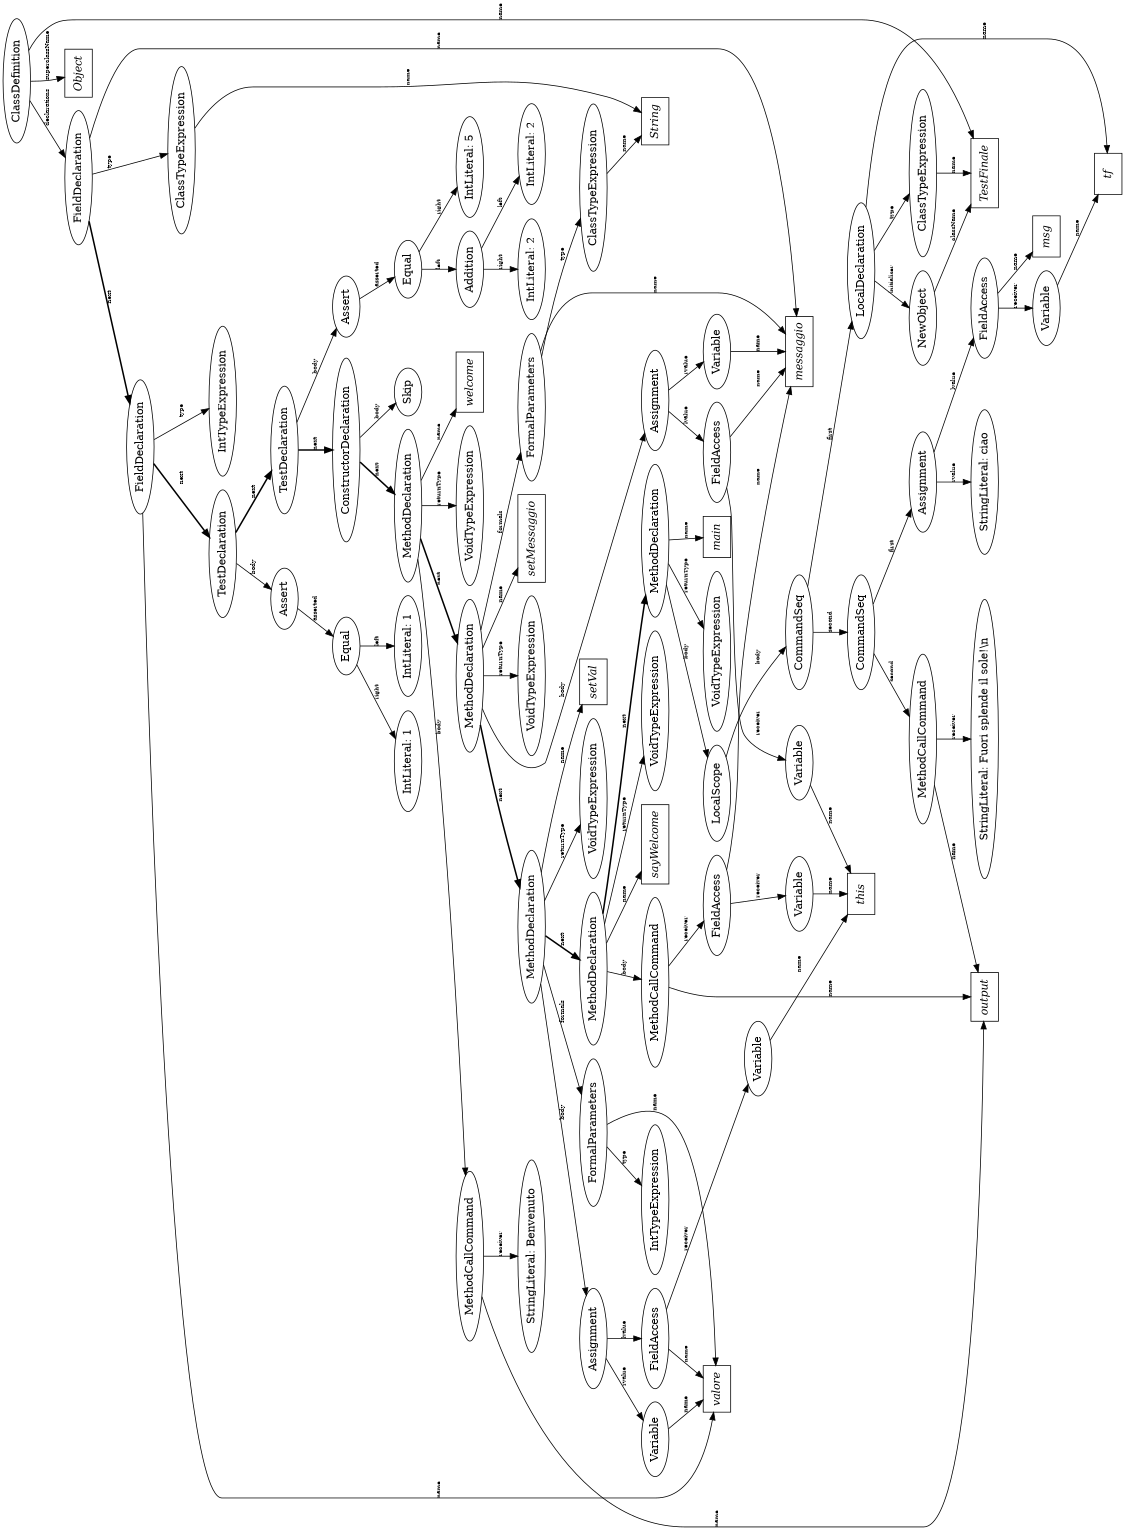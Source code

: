 digraph TestFinale {
size = "11,7.5";
rotate = 90
node57 [ label = "ClassDefinition"];
symbol_TestFinale [label = "TestFinale" fontname = "Times-Italic" shape = box]
node57 -> symbol_TestFinale [label = "name" fontsize = 8]
symbol_Object [label = "Object" fontname = "Times-Italic" shape = box]
node57 -> symbol_Object [label = "superclassName" fontsize = 8]
node56 [ label = "FieldDeclaration"];
node0 [ label = "ClassTypeExpression"];
symbol_String [label = "String" fontname = "Times-Italic" shape = box]
node0 -> symbol_String [label = "name" fontsize = 8]
node56 -> node0 [label = "type" fontsize = 8]
symbol_messaggio [label = "messaggio" fontname = "Times-Italic" shape = box]
node56 -> symbol_messaggio [label = "name" fontsize = 8]
node55 [ label = "FieldDeclaration"];
node1 [ label = "IntTypeExpression"];
node55 -> node1 [label = "type" fontsize = 8]
symbol_valore [label = "valore" fontname = "Times-Italic" shape = box]
node55 -> symbol_valore [label = "name" fontsize = 8]
node54 [ label = "TestDeclaration"];
node5 [ label = "Assert"];
node4 [ label = "Equal"];
node2 [ label = "IntLiteral: 1"];
node4 -> node2 [label = "left" fontsize = 8]
node3 [ label = "IntLiteral: 1"];
node4 -> node3 [label = "right" fontsize = 8]
node5 -> node4 [label = "asserted" fontsize = 8]
node54 -> node5 [label = "body" fontsize = 8]
node53 [ label = "TestDeclaration"];
node11 [ label = "Assert"];
node10 [ label = "Equal"];
node8 [ label = "Addition"];
node6 [ label = "IntLiteral: 2"];
node8 -> node6 [label = "left" fontsize = 8]
node7 [ label = "IntLiteral: 2"];
node8 -> node7 [label = "right" fontsize = 8]
node10 -> node8 [label = "left" fontsize = 8]
node9 [ label = "IntLiteral: 5"];
node10 -> node9 [label = "right" fontsize = 8]
node11 -> node10 [label = "asserted" fontsize = 8]
node53 -> node11 [label = "body" fontsize = 8]
node52 [ label = "ConstructorDeclaration"];
node12 [ label = "Skip"];
node52 -> node12 [label = "body" fontsize = 8]
node51 [ label = "MethodDeclaration"];
node13 [ label = "VoidTypeExpression"];
node51 -> node13 [label = "returnType" fontsize = 8]
symbol_welcome [label = "welcome" fontname = "Times-Italic" shape = box]
node51 -> symbol_welcome [label = "name" fontsize = 8]
node15 [ label = "MethodCallCommand"];
node14 [ label = "StringLiteral: Benvenuto"];
node15 -> node14 [label = "receiver" fontsize = 8]
symbol_output [label = "output" fontname = "Times-Italic" shape = box]
node15 -> symbol_output [label = "name" fontsize = 8]
node51 -> node15 [label = "body" fontsize = 8]
node50 [ label = "MethodDeclaration"];
node16 [ label = "VoidTypeExpression"];
node50 -> node16 [label = "returnType" fontsize = 8]
symbol_setMessaggio [label = "setMessaggio" fontname = "Times-Italic" shape = box]
node50 -> symbol_setMessaggio [label = "name" fontsize = 8]
node18 [ label = "FormalParameters"];
node17 [ label = "ClassTypeExpression"];
symbol_String [label = "String" fontname = "Times-Italic" shape = box]
node17 -> symbol_String [label = "name" fontsize = 8]
node18 -> node17 [label = "type" fontsize = 8]
symbol_messaggio [label = "messaggio" fontname = "Times-Italic" shape = box]
node18 -> symbol_messaggio [label = "name" fontsize = 8]
node50 -> node18 [label = "formals" fontsize = 8]
node22 [ label = "Assignment"];
node20 [ label = "FieldAccess"];
node19 [ label = "Variable"];
symbol_this [label = "this" fontname = "Times-Italic" shape = box]
node19 -> symbol_this [label = "name" fontsize = 8]
node20 -> node19 [label = "receiver" fontsize = 8]
symbol_messaggio [label = "messaggio" fontname = "Times-Italic" shape = box]
node20 -> symbol_messaggio [label = "name" fontsize = 8]
node22 -> node20 [label = "lvalue" fontsize = 8]
node21 [ label = "Variable"];
symbol_messaggio [label = "messaggio" fontname = "Times-Italic" shape = box]
node21 -> symbol_messaggio [label = "name" fontsize = 8]
node22 -> node21 [label = "rvalue" fontsize = 8]
node50 -> node22 [label = "body" fontsize = 8]
node49 [ label = "MethodDeclaration"];
node23 [ label = "VoidTypeExpression"];
node49 -> node23 [label = "returnType" fontsize = 8]
symbol_setVal [label = "setVal" fontname = "Times-Italic" shape = box]
node49 -> symbol_setVal [label = "name" fontsize = 8]
node25 [ label = "FormalParameters"];
node24 [ label = "IntTypeExpression"];
node25 -> node24 [label = "type" fontsize = 8]
symbol_valore [label = "valore" fontname = "Times-Italic" shape = box]
node25 -> symbol_valore [label = "name" fontsize = 8]
node49 -> node25 [label = "formals" fontsize = 8]
node29 [ label = "Assignment"];
node27 [ label = "FieldAccess"];
node26 [ label = "Variable"];
symbol_this [label = "this" fontname = "Times-Italic" shape = box]
node26 -> symbol_this [label = "name" fontsize = 8]
node27 -> node26 [label = "receiver" fontsize = 8]
symbol_valore [label = "valore" fontname = "Times-Italic" shape = box]
node27 -> symbol_valore [label = "name" fontsize = 8]
node29 -> node27 [label = "lvalue" fontsize = 8]
node28 [ label = "Variable"];
symbol_valore [label = "valore" fontname = "Times-Italic" shape = box]
node28 -> symbol_valore [label = "name" fontsize = 8]
node29 -> node28 [label = "rvalue" fontsize = 8]
node49 -> node29 [label = "body" fontsize = 8]
node48 [ label = "MethodDeclaration"];
node30 [ label = "VoidTypeExpression"];
node48 -> node30 [label = "returnType" fontsize = 8]
symbol_sayWelcome [label = "sayWelcome" fontname = "Times-Italic" shape = box]
node48 -> symbol_sayWelcome [label = "name" fontsize = 8]
node33 [ label = "MethodCallCommand"];
node32 [ label = "FieldAccess"];
node31 [ label = "Variable"];
symbol_this [label = "this" fontname = "Times-Italic" shape = box]
node31 -> symbol_this [label = "name" fontsize = 8]
node32 -> node31 [label = "receiver" fontsize = 8]
symbol_messaggio [label = "messaggio" fontname = "Times-Italic" shape = box]
node32 -> symbol_messaggio [label = "name" fontsize = 8]
node33 -> node32 [label = "receiver" fontsize = 8]
symbol_output [label = "output" fontname = "Times-Italic" shape = box]
node33 -> symbol_output [label = "name" fontsize = 8]
node48 -> node33 [label = "body" fontsize = 8]
node47 [ label = "MethodDeclaration"];
node34 [ label = "VoidTypeExpression"];
node47 -> node34 [label = "returnType" fontsize = 8]
symbol_main [label = "main" fontname = "Times-Italic" shape = box]
node47 -> symbol_main [label = "name" fontsize = 8]
node46 [ label = "LocalScope"];
node45 [ label = "CommandSeq"];
node37 [ label = "LocalDeclaration"];
node35 [ label = "ClassTypeExpression"];
symbol_TestFinale [label = "TestFinale" fontname = "Times-Italic" shape = box]
node35 -> symbol_TestFinale [label = "name" fontsize = 8]
node37 -> node35 [label = "type" fontsize = 8]
symbol_tf [label = "tf" fontname = "Times-Italic" shape = box]
node37 -> symbol_tf [label = "name" fontsize = 8]
node36 [ label = "NewObject"];
symbol_TestFinale [label = "TestFinale" fontname = "Times-Italic" shape = box]
node36 -> symbol_TestFinale [label = "className" fontsize = 8]
node37 -> node36 [label = "initialiser" fontsize = 8]
node45 -> node37 [label = "first" fontsize = 8]
node44 [ label = "CommandSeq"];
node41 [ label = "Assignment"];
node39 [ label = "FieldAccess"];
node38 [ label = "Variable"];
symbol_tf [label = "tf" fontname = "Times-Italic" shape = box]
node38 -> symbol_tf [label = "name" fontsize = 8]
node39 -> node38 [label = "receiver" fontsize = 8]
symbol_msg [label = "msg" fontname = "Times-Italic" shape = box]
node39 -> symbol_msg [label = "name" fontsize = 8]
node41 -> node39 [label = "lvalue" fontsize = 8]
node40 [ label = "StringLiteral: ciao"];
node41 -> node40 [label = "rvalue" fontsize = 8]
node44 -> node41 [label = "first" fontsize = 8]
node43 [ label = "MethodCallCommand"];
node42 [ label = "StringLiteral: Fuori splende il sole!\\n"];
node43 -> node42 [label = "receiver" fontsize = 8]
symbol_output [label = "output" fontname = "Times-Italic" shape = box]
node43 -> symbol_output [label = "name" fontsize = 8]
node44 -> node43 [label = "second" fontsize = 8]
node45 -> node44 [label = "second" fontsize = 8]
node46 -> node45 [label = "body" fontsize = 8]
node47 -> node46 [label = "body" fontsize = 8]
node48 -> node47 [label = "next" fontsize = 8 style = bold]
node49 -> node48 [label = "next" fontsize = 8 style = bold]
node50 -> node49 [label = "next" fontsize = 8 style = bold]
node51 -> node50 [label = "next" fontsize = 8 style = bold]
node52 -> node51 [label = "next" fontsize = 8 style = bold]
node53 -> node52 [label = "next" fontsize = 8 style = bold]
node54 -> node53 [label = "next" fontsize = 8 style = bold]
node55 -> node54 [label = "next" fontsize = 8 style = bold]
node56 -> node55 [label = "next" fontsize = 8 style = bold]
node57 -> node56 [label = "declarations" fontsize = 8]
}